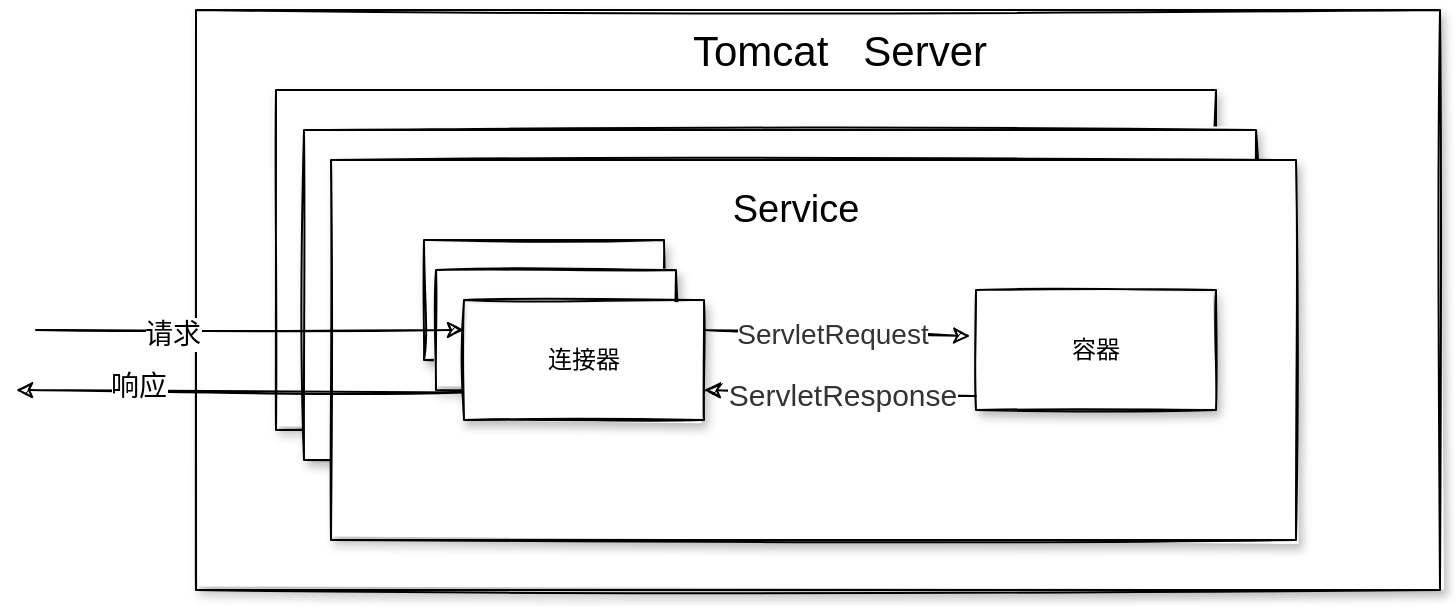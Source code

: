 <mxfile version="16.0.0" type="github" pages="4"><diagram id="9VxAXfSb56YUdfD67Ixk" name="Page-1"><mxGraphModel dx="1248" dy="654" grid="1" gridSize="10" guides="1" tooltips="1" connect="1" arrows="1" fold="1" page="1" pageScale="1" pageWidth="827" pageHeight="1169" math="0" shadow="0"><root><mxCell id="0"/><mxCell id="1" parent="0"/><mxCell id="FzGf9vucc3g5VFHMZguv-2" value="" style="rounded=0;whiteSpace=wrap;html=1;sketch=1;shadow=1;glass=0;" vertex="1" parent="1"><mxGeometry x="150" y="150" width="622" height="290" as="geometry"/></mxCell><mxCell id="FzGf9vucc3g5VFHMZguv-3" value="&lt;font style=&quot;font-size: 21px&quot;&gt;Tomcat&amp;nbsp; &amp;nbsp;Server&lt;/font&gt;" style="text;html=1;strokeColor=none;fillColor=none;align=center;verticalAlign=middle;whiteSpace=wrap;rounded=0;shadow=1;glass=0;sketch=1;" vertex="1" parent="1"><mxGeometry x="384" y="150" width="176" height="40" as="geometry"/></mxCell><mxCell id="FzGf9vucc3g5VFHMZguv-4" value="" style="rounded=0;whiteSpace=wrap;html=1;shadow=1;glass=0;sketch=1;" vertex="1" parent="1"><mxGeometry x="190" y="190" width="470" height="170" as="geometry"/></mxCell><mxCell id="FzGf9vucc3g5VFHMZguv-5" value="" style="rounded=0;whiteSpace=wrap;html=1;shadow=1;glass=0;sketch=1;" vertex="1" parent="1"><mxGeometry x="204" y="210" width="476" height="165" as="geometry"/></mxCell><mxCell id="FzGf9vucc3g5VFHMZguv-6" value="" style="rounded=0;whiteSpace=wrap;html=1;shadow=1;glass=0;sketch=1;" vertex="1" parent="1"><mxGeometry x="217.5" y="225" width="482.5" height="190" as="geometry"/></mxCell><mxCell id="FzGf9vucc3g5VFHMZguv-7" value="" style="rounded=0;whiteSpace=wrap;html=1;shadow=1;glass=0;sketch=1;" vertex="1" parent="1"><mxGeometry x="264" y="265" width="120" height="60" as="geometry"/></mxCell><mxCell id="FzGf9vucc3g5VFHMZguv-8" value="" style="rounded=0;whiteSpace=wrap;html=1;shadow=1;glass=0;sketch=1;" vertex="1" parent="1"><mxGeometry x="270" y="280" width="120" height="60" as="geometry"/></mxCell><mxCell id="FzGf9vucc3g5VFHMZguv-9" value="连接器" style="rounded=0;whiteSpace=wrap;html=1;shadow=1;glass=0;sketch=1;" vertex="1" parent="1"><mxGeometry x="284" y="295" width="120" height="60" as="geometry"/></mxCell><mxCell id="FzGf9vucc3g5VFHMZguv-10" value="容器" style="rounded=0;whiteSpace=wrap;html=1;shadow=1;glass=0;sketch=1;" vertex="1" parent="1"><mxGeometry x="540" y="290" width="120" height="60" as="geometry"/></mxCell><mxCell id="FzGf9vucc3g5VFHMZguv-11" value="" style="endArrow=classic;html=1;rounded=0;exitX=1;exitY=0.25;exitDx=0;exitDy=0;entryX=-0.024;entryY=0.383;entryDx=0;entryDy=0;sketch=1;entryPerimeter=0;" edge="1" parent="1" source="FzGf9vucc3g5VFHMZguv-9" target="FzGf9vucc3g5VFHMZguv-10"><mxGeometry width="50" height="50" relative="1" as="geometry"><mxPoint x="390" y="360" as="sourcePoint"/><mxPoint x="440" y="310" as="targetPoint"/></mxGeometry></mxCell><mxCell id="FzGf9vucc3g5VFHMZguv-14" value="&lt;span style=&quot;color: rgb(51 , 51 , 51) ; font-family: &amp;#34;pingfang sc&amp;#34; , &amp;#34;avenir&amp;#34; , &amp;#34;tahoma&amp;#34; , &amp;#34;arial&amp;#34; , &amp;#34;lantinghei sc&amp;#34; , &amp;#34;microsoft yahei&amp;#34; , &amp;#34;hiragino sans gb&amp;#34; , &amp;#34;microsoft sans serif&amp;#34; , &amp;#34;wenquanyi micro hei&amp;#34; , &amp;#34;helvetica&amp;#34; , sans-serif&quot;&gt;&lt;font style=&quot;font-size: 14px&quot;&gt;ServletRequest&lt;/font&gt;&lt;/span&gt;" style="edgeLabel;html=1;align=center;verticalAlign=middle;resizable=0;points=[];fontSize=21;" vertex="1" connectable="0" parent="FzGf9vucc3g5VFHMZguv-11"><mxGeometry x="-0.22" y="2" relative="1" as="geometry"><mxPoint x="12" as="offset"/></mxGeometry></mxCell><mxCell id="FzGf9vucc3g5VFHMZguv-12" value="" style="endArrow=classic;html=1;rounded=0;exitX=-0.001;exitY=0.883;exitDx=0;exitDy=0;exitPerimeter=0;sketch=1;entryX=1;entryY=0.75;entryDx=0;entryDy=0;" edge="1" parent="1" source="FzGf9vucc3g5VFHMZguv-10" target="FzGf9vucc3g5VFHMZguv-9"><mxGeometry width="50" height="50" relative="1" as="geometry"><mxPoint x="414" y="310" as="sourcePoint"/><mxPoint x="400" y="323" as="targetPoint"/></mxGeometry></mxCell><mxCell id="FzGf9vucc3g5VFHMZguv-15" value="&lt;span style=&quot;color: rgb(51 , 51 , 51) ; font-family: &amp;#34;pingfang sc&amp;#34; , &amp;#34;avenir&amp;#34; , &amp;#34;tahoma&amp;#34; , &amp;#34;arial&amp;#34; , &amp;#34;lantinghei sc&amp;#34; , &amp;#34;microsoft yahei&amp;#34; , &amp;#34;hiragino sans gb&amp;#34; , &amp;#34;microsoft sans serif&amp;#34; , &amp;#34;wenquanyi micro hei&amp;#34; , &amp;#34;helvetica&amp;#34; , sans-serif ; font-size: 15px&quot;&gt;ServletResponse&lt;/span&gt;" style="edgeLabel;html=1;align=center;verticalAlign=middle;resizable=0;points=[];fontSize=14;" vertex="1" connectable="0" parent="FzGf9vucc3g5VFHMZguv-12"><mxGeometry x="0.324" y="1" relative="1" as="geometry"><mxPoint x="23" as="offset"/></mxGeometry></mxCell><mxCell id="FzGf9vucc3g5VFHMZguv-18" value="" style="endArrow=classic;html=1;rounded=0;sketch=1;fontSize=14;entryX=0;entryY=0.25;entryDx=0;entryDy=0;" edge="1" parent="1" target="FzGf9vucc3g5VFHMZguv-9"><mxGeometry width="50" height="50" relative="1" as="geometry"><mxPoint x="70" y="310" as="sourcePoint"/><mxPoint x="60" y="210" as="targetPoint"/></mxGeometry></mxCell><mxCell id="FzGf9vucc3g5VFHMZguv-20" value="请求" style="edgeLabel;html=1;align=center;verticalAlign=middle;resizable=0;points=[];fontSize=14;" vertex="1" connectable="0" parent="FzGf9vucc3g5VFHMZguv-18"><mxGeometry x="-0.37" y="-2" relative="1" as="geometry"><mxPoint as="offset"/></mxGeometry></mxCell><mxCell id="FzGf9vucc3g5VFHMZguv-19" value="" style="endArrow=classic;html=1;rounded=0;sketch=1;fontSize=14;exitX=0.112;exitY=1.02;exitDx=0;exitDy=0;exitPerimeter=0;" edge="1" parent="1" source="FzGf9vucc3g5VFHMZguv-8"><mxGeometry width="50" height="50" relative="1" as="geometry"><mxPoint x="60" y="390" as="sourcePoint"/><mxPoint x="60" y="340" as="targetPoint"/></mxGeometry></mxCell><mxCell id="FzGf9vucc3g5VFHMZguv-21" value="响应" style="edgeLabel;html=1;align=center;verticalAlign=middle;resizable=0;points=[];fontSize=14;" vertex="1" connectable="0" parent="FzGf9vucc3g5VFHMZguv-19"><mxGeometry x="0.46" y="-3" relative="1" as="geometry"><mxPoint as="offset"/></mxGeometry></mxCell><mxCell id="FzGf9vucc3g5VFHMZguv-22" value="&lt;font style=&quot;font-size: 19px&quot;&gt;Service&lt;/font&gt;" style="text;html=1;strokeColor=none;fillColor=none;align=center;verticalAlign=middle;whiteSpace=wrap;rounded=0;shadow=1;glass=0;sketch=1;fontSize=14;" vertex="1" parent="1"><mxGeometry x="420" y="235" width="60" height="30" as="geometry"/></mxCell></root></mxGraphModel></diagram><diagram id="zyeDqOZow1XmqBmMqvXU" name="Page-2"><mxGraphModel dx="2075" dy="654" grid="1" gridSize="10" guides="1" tooltips="1" connect="1" arrows="1" fold="1" page="1" pageScale="1" pageWidth="827" pageHeight="1169" math="0" shadow="0"><root><mxCell id="tsskpIIUrPpBVN9ATj_Y-0"/><mxCell id="tsskpIIUrPpBVN9ATj_Y-1" parent="tsskpIIUrPpBVN9ATj_Y-0"/><mxCell id="tsskpIIUrPpBVN9ATj_Y-2" value="&lt;span style=&quot;white-space: pre&quot;&gt;&#9;&lt;/span&gt;&lt;span style=&quot;white-space: pre&quot;&gt;&#9;&lt;/span&gt;&amp;nbsp; &amp;nbsp; &amp;nbsp; &amp;nbsp; &amp;nbsp; &amp;nbsp; &amp;nbsp; &amp;nbsp; &amp;nbsp; Tomcat Request" style="rounded=0;whiteSpace=wrap;html=1;shadow=1;glass=0;sketch=1;fontSize=14;" vertex="1" parent="tsskpIIUrPpBVN9ATj_Y-1"><mxGeometry x="50" y="140" width="610" height="260" as="geometry"/></mxCell><mxCell id="tsskpIIUrPpBVN9ATj_Y-3" value="Socket" style="rounded=0;whiteSpace=wrap;html=1;shadow=1;glass=0;sketch=1;fontSize=14;" vertex="1" parent="tsskpIIUrPpBVN9ATj_Y-1"><mxGeometry x="70" y="190" width="300" height="170" as="geometry"/></mxCell><mxCell id="tsskpIIUrPpBVN9ATj_Y-4" value="&lt;span style=&quot;color: rgb(51 , 51 , 51) ; font-family: &amp;#34;open sans&amp;#34; , &amp;#34;clear sans&amp;#34; , &amp;#34;helvetica neue&amp;#34; , &amp;#34;helvetica&amp;#34; , &amp;#34;arial&amp;#34; , &amp;#34;segoe ui emoji&amp;#34; , sans-serif ; font-size: 16px ; background-color: rgb(255 , 255 , 255)&quot;&gt;Adapter&lt;/span&gt;" style="rounded=0;whiteSpace=wrap;html=1;shadow=1;glass=0;sketch=1;fontSize=14;" vertex="1" parent="tsskpIIUrPpBVN9ATj_Y-1"><mxGeometry x="480" y="220" width="130" height="120" as="geometry"/></mxCell><mxCell id="tsskpIIUrPpBVN9ATj_Y-5" value="&lt;h4 class=&quot;md-end-block md-heading md-focus&quot; style=&quot;box-sizing: border-box ; font-size: 1.25em ; margin-top: 1rem ; margin-bottom: 1rem ; position: relative ; line-height: 1.4 ; cursor: text ; color: rgb(51 , 51 , 51) ; font-family: &amp;#34;open sans&amp;#34; , &amp;#34;clear sans&amp;#34; , &amp;#34;helvetica neue&amp;#34; , &amp;#34;helvetica&amp;#34; , &amp;#34;arial&amp;#34; , &amp;#34;segoe ui emoji&amp;#34; , sans-serif&quot;&gt;&lt;span class=&quot;md-plain md-expand&quot; style=&quot;box-sizing: border-box&quot;&gt;Connector&lt;/span&gt;&lt;/h4&gt;" style="text;html=1;strokeColor=none;fillColor=none;align=center;verticalAlign=middle;whiteSpace=wrap;rounded=0;shadow=1;glass=0;sketch=1;fontSize=14;" vertex="1" parent="tsskpIIUrPpBVN9ATj_Y-1"><mxGeometry x="310" y="150" width="60" height="30" as="geometry"/></mxCell><mxCell id="tsskpIIUrPpBVN9ATj_Y-6" value="EndPoint" style="rounded=0;whiteSpace=wrap;html=1;shadow=1;glass=0;sketch=1;fontSize=14;" vertex="1" parent="tsskpIIUrPpBVN9ATj_Y-1"><mxGeometry x="95" y="250" width="90" height="70" as="geometry"/></mxCell><mxCell id="tsskpIIUrPpBVN9ATj_Y-7" value="&lt;span style=&quot;color: rgb(51 , 51 , 51) ; font-family: &amp;#34;open sans&amp;#34; , &amp;#34;clear sans&amp;#34; , &amp;#34;helvetica neue&amp;#34; , &amp;#34;helvetica&amp;#34; , &amp;#34;arial&amp;#34; , &amp;#34;segoe ui emoji&amp;#34; , sans-serif ; font-size: 16px ; background-color: rgb(255 , 255 , 255)&quot;&gt;Processor&lt;/span&gt;" style="rounded=0;whiteSpace=wrap;html=1;shadow=1;glass=0;sketch=1;fontSize=14;" vertex="1" parent="tsskpIIUrPpBVN9ATj_Y-1"><mxGeometry x="255" y="250" width="90" height="70" as="geometry"/></mxCell><mxCell id="tsskpIIUrPpBVN9ATj_Y-8" value="TCP/IP" style="text;html=1;strokeColor=none;fillColor=none;align=center;verticalAlign=middle;whiteSpace=wrap;rounded=0;shadow=1;glass=0;sketch=1;fontSize=14;" vertex="1" parent="tsskpIIUrPpBVN9ATj_Y-1"><mxGeometry x="105" y="220" width="60" height="30" as="geometry"/></mxCell><mxCell id="tsskpIIUrPpBVN9ATj_Y-10" value="&lt;span style=&quot;color: rgb(51 , 51 , 51) ; font-family: &amp;#34;open sans&amp;#34; , &amp;#34;clear sans&amp;#34; , &amp;#34;helvetica neue&amp;#34; , &amp;#34;helvetica&amp;#34; , &amp;#34;arial&amp;#34; , &amp;#34;segoe ui emoji&amp;#34; , sans-serif ; font-size: 16px ; background-color: rgb(255 , 255 , 255)&quot;&gt;ProtocolHandler&lt;/span&gt;" style="text;html=1;strokeColor=none;fillColor=none;align=center;verticalAlign=middle;whiteSpace=wrap;rounded=0;shadow=1;glass=0;sketch=1;fontSize=14;" vertex="1" parent="tsskpIIUrPpBVN9ATj_Y-1"><mxGeometry x="190" y="200" width="60" height="30" as="geometry"/></mxCell><mxCell id="tsskpIIUrPpBVN9ATj_Y-11" value="HTTP/AJP" style="text;html=1;strokeColor=none;fillColor=none;align=center;verticalAlign=middle;whiteSpace=wrap;rounded=0;shadow=1;glass=0;sketch=1;fontSize=14;" vertex="1" parent="tsskpIIUrPpBVN9ATj_Y-1"><mxGeometry x="270" y="220" width="60" height="30" as="geometry"/></mxCell><mxCell id="tsskpIIUrPpBVN9ATj_Y-16" value="" style="endArrow=classic;html=1;rounded=0;sketch=1;fontSize=14;" edge="1" parent="tsskpIIUrPpBVN9ATj_Y-1" source="tsskpIIUrPpBVN9ATj_Y-6"><mxGeometry width="50" height="50" relative="1" as="geometry"><mxPoint x="185" y="335" as="sourcePoint"/><mxPoint x="255.711" y="285" as="targetPoint"/></mxGeometry></mxCell><mxCell id="tsskpIIUrPpBVN9ATj_Y-18" value="" style="endArrow=classic;html=1;rounded=0;sketch=1;fontSize=14;entryX=0;entryY=0.5;entryDx=0;entryDy=0;exitX=1;exitY=0.5;exitDx=0;exitDy=0;" edge="1" parent="tsskpIIUrPpBVN9ATj_Y-1" source="tsskpIIUrPpBVN9ATj_Y-7" target="tsskpIIUrPpBVN9ATj_Y-4"><mxGeometry width="50" height="50" relative="1" as="geometry"><mxPoint x="350" y="310" as="sourcePoint"/><mxPoint x="400" y="260" as="targetPoint"/></mxGeometry></mxCell><mxCell id="tsskpIIUrPpBVN9ATj_Y-19" value="" style="endArrow=classic;html=1;rounded=0;sketch=1;fontSize=14;exitX=1;exitY=0.5;exitDx=0;exitDy=0;" edge="1" parent="tsskpIIUrPpBVN9ATj_Y-1" source="tsskpIIUrPpBVN9ATj_Y-4"><mxGeometry width="50" height="50" relative="1" as="geometry"><mxPoint x="620" y="310" as="sourcePoint"/><mxPoint x="780" y="280" as="targetPoint"/></mxGeometry></mxCell><mxCell id="tsskpIIUrPpBVN9ATj_Y-20" value="&lt;span style=&quot;color: rgb(51 , 51 , 51) ; font-family: &amp;#34;open sans&amp;#34; , &amp;#34;clear sans&amp;#34; , &amp;#34;helvetica neue&amp;#34; , &amp;#34;helvetica&amp;#34; , &amp;#34;arial&amp;#34; , &amp;#34;segoe ui emoji&amp;#34; , sans-serif ; font-size: 16px&quot;&gt;ServletRequest&lt;/span&gt;" style="edgeLabel;html=1;align=center;verticalAlign=middle;resizable=0;points=[];fontSize=14;" vertex="1" connectable="0" parent="tsskpIIUrPpBVN9ATj_Y-19"><mxGeometry x="-0.16" y="-2" relative="1" as="geometry"><mxPoint x="6" y="-2" as="offset"/></mxGeometry></mxCell><mxCell id="tsskpIIUrPpBVN9ATj_Y-21" value="" style="endArrow=classic;html=1;rounded=0;sketch=1;fontSize=14;" edge="1" parent="tsskpIIUrPpBVN9ATj_Y-1"><mxGeometry width="50" height="50" relative="1" as="geometry"><mxPoint y="270" as="sourcePoint"/><mxPoint x="70" y="270" as="targetPoint"/></mxGeometry></mxCell><mxCell id="tsskpIIUrPpBVN9ATj_Y-23" value="" style="endArrow=classic;html=1;rounded=0;sketch=1;fontSize=14;exitX=-0.009;exitY=0.697;exitDx=0;exitDy=0;exitPerimeter=0;" edge="1" parent="tsskpIIUrPpBVN9ATj_Y-1" source="tsskpIIUrPpBVN9ATj_Y-3"><mxGeometry width="50" height="50" relative="1" as="geometry"><mxPoint y="340" as="sourcePoint"/><mxPoint y="308" as="targetPoint"/></mxGeometry></mxCell><mxCell id="tsskpIIUrPpBVN9ATj_Y-24" value="请求" style="text;html=1;align=center;verticalAlign=middle;resizable=0;points=[];autosize=1;strokeColor=none;fillColor=none;fontSize=14;" vertex="1" parent="tsskpIIUrPpBVN9ATj_Y-1"><mxGeometry x="5" y="250" width="50" height="20" as="geometry"/></mxCell><mxCell id="tsskpIIUrPpBVN9ATj_Y-25" value="响应" style="text;html=1;align=center;verticalAlign=middle;resizable=0;points=[];autosize=1;strokeColor=none;fillColor=none;fontSize=14;" vertex="1" parent="tsskpIIUrPpBVN9ATj_Y-1"><mxGeometry x="7" y="290" width="50" height="20" as="geometry"/></mxCell></root></mxGraphModel></diagram><diagram id="6rxZ4m-IOtMNWe4BJCzY" name="Page-3"><mxGraphModel dx="1248" dy="654" grid="1" gridSize="10" guides="1" tooltips="1" connect="1" arrows="1" fold="1" page="1" pageScale="1" pageWidth="827" pageHeight="1169" math="0" shadow="0"><root><mxCell id="2o7r53CpD5TIVnIO1ajt-0"/><mxCell id="2o7r53CpD5TIVnIO1ajt-1" parent="2o7r53CpD5TIVnIO1ajt-0"/><mxCell id="2o7r53CpD5TIVnIO1ajt-2" value="" style="rounded=0;whiteSpace=wrap;html=1;shadow=0;glass=0;sketch=1;fontSize=14;" vertex="1" parent="2o7r53CpD5TIVnIO1ajt-1"><mxGeometry x="140" y="90" width="610" height="420" as="geometry"/></mxCell><mxCell id="2o7r53CpD5TIVnIO1ajt-3" value="&lt;b&gt;容器&lt;/b&gt;" style="text;html=1;strokeColor=none;fillColor=none;align=center;verticalAlign=middle;whiteSpace=wrap;rounded=0;shadow=1;glass=0;sketch=1;fontSize=14;" vertex="1" parent="2o7r53CpD5TIVnIO1ajt-1"><mxGeometry x="150" y="100" width="60" height="30" as="geometry"/></mxCell><mxCell id="2o7r53CpD5TIVnIO1ajt-4" value="" style="rounded=0;whiteSpace=wrap;html=1;shadow=0;glass=0;sketch=1;fontSize=14;" vertex="1" parent="2o7r53CpD5TIVnIO1ajt-1"><mxGeometry x="180" y="150" width="550" height="340" as="geometry"/></mxCell><mxCell id="2o7r53CpD5TIVnIO1ajt-5" value="&lt;b&gt;Engine&lt;/b&gt;" style="text;html=1;strokeColor=none;fillColor=none;align=center;verticalAlign=middle;whiteSpace=wrap;rounded=0;shadow=1;glass=0;sketch=1;fontSize=14;" vertex="1" parent="2o7r53CpD5TIVnIO1ajt-1"><mxGeometry x="200" y="170" width="60" height="30" as="geometry"/></mxCell><mxCell id="2o7r53CpD5TIVnIO1ajt-6" value="" style="rounded=0;whiteSpace=wrap;html=1;shadow=0;glass=0;sketch=1;fontSize=14;" vertex="1" parent="2o7r53CpD5TIVnIO1ajt-1"><mxGeometry x="220" y="220" width="430" height="220" as="geometry"/></mxCell><mxCell id="2o7r53CpD5TIVnIO1ajt-7" value="" style="rounded=0;whiteSpace=wrap;html=1;shadow=0;glass=0;sketch=1;fontSize=14;" vertex="1" parent="2o7r53CpD5TIVnIO1ajt-1"><mxGeometry x="230" y="230" width="450" height="230" as="geometry"/></mxCell><mxCell id="2o7r53CpD5TIVnIO1ajt-8" value="&lt;b&gt;Host&lt;/b&gt;" style="text;html=1;strokeColor=none;fillColor=none;align=center;verticalAlign=middle;whiteSpace=wrap;rounded=0;shadow=1;glass=0;sketch=1;fontSize=14;" vertex="1" parent="2o7r53CpD5TIVnIO1ajt-1"><mxGeometry x="240" y="250" width="60" height="30" as="geometry"/></mxCell><mxCell id="2o7r53CpD5TIVnIO1ajt-9" value="" style="rounded=0;whiteSpace=wrap;html=1;shadow=0;glass=0;sketch=1;fontSize=14;" vertex="1" parent="2o7r53CpD5TIVnIO1ajt-1"><mxGeometry x="250" y="280" width="370" height="130" as="geometry"/></mxCell><mxCell id="2o7r53CpD5TIVnIO1ajt-10" value="" style="rounded=0;whiteSpace=wrap;html=1;shadow=0;glass=0;sketch=1;fontSize=14;" vertex="1" parent="2o7r53CpD5TIVnIO1ajt-1"><mxGeometry x="265" y="290" width="380" height="140" as="geometry"/></mxCell><mxCell id="2o7r53CpD5TIVnIO1ajt-11" value="&lt;b&gt;Context&lt;/b&gt;" style="text;html=1;strokeColor=none;fillColor=none;align=center;verticalAlign=middle;whiteSpace=wrap;rounded=0;shadow=1;glass=0;sketch=1;fontSize=14;" vertex="1" parent="2o7r53CpD5TIVnIO1ajt-1"><mxGeometry x="280" y="300" width="60" height="30" as="geometry"/></mxCell><mxCell id="2o7r53CpD5TIVnIO1ajt-12" value="" style="rounded=0;whiteSpace=wrap;html=1;shadow=0;glass=0;sketch=1;fontSize=14;" vertex="1" parent="2o7r53CpD5TIVnIO1ajt-1"><mxGeometry x="294" y="330" width="286" height="70" as="geometry"/></mxCell><mxCell id="2o7r53CpD5TIVnIO1ajt-13" value="" style="rounded=0;whiteSpace=wrap;html=1;shadow=0;glass=0;sketch=1;fontSize=14;" vertex="1" parent="2o7r53CpD5TIVnIO1ajt-1"><mxGeometry x="312" y="340" width="286" height="70" as="geometry"/></mxCell><mxCell id="2o7r53CpD5TIVnIO1ajt-14" value="&lt;b&gt;Wrapper&lt;/b&gt;" style="text;html=1;strokeColor=none;fillColor=none;align=center;verticalAlign=middle;whiteSpace=wrap;rounded=0;shadow=1;glass=0;sketch=1;fontSize=14;" vertex="1" parent="2o7r53CpD5TIVnIO1ajt-1"><mxGeometry x="320" y="350" width="60" height="30" as="geometry"/></mxCell><mxCell id="2o7r53CpD5TIVnIO1ajt-15" value="Servlet" style="text;html=1;strokeColor=none;fillColor=none;align=center;verticalAlign=middle;whiteSpace=wrap;rounded=0;shadow=1;glass=0;sketch=1;fontSize=14;" vertex="1" parent="2o7r53CpD5TIVnIO1ajt-1"><mxGeometry x="460" y="370" width="60" height="30" as="geometry"/></mxCell></root></mxGraphModel></diagram><diagram id="bUAWxVmNciV8ZSuzUxm1" name="Page-4"><mxGraphModel dx="1248" dy="654" grid="1" gridSize="10" guides="1" tooltips="1" connect="1" arrows="1" fold="1" page="1" pageScale="1" pageWidth="827" pageHeight="1169" math="0" shadow="0"><root><mxCell id="7G_qxeB5auAjUnHoluaL-0"/><mxCell id="7G_qxeB5auAjUnHoluaL-1" parent="7G_qxeB5auAjUnHoluaL-0"/><mxCell id="7G_qxeB5auAjUnHoluaL-2" value="" style="rounded=0;whiteSpace=wrap;html=1;shadow=0;glass=0;sketch=1;fontSize=14;" vertex="1" parent="7G_qxeB5auAjUnHoluaL-1"><mxGeometry x="144" y="40" width="726" height="710" as="geometry"/></mxCell><mxCell id="7G_qxeB5auAjUnHoluaL-3" value="" style="rounded=0;whiteSpace=wrap;html=1;shadow=0;glass=0;sketch=1;fontSize=14;" vertex="1" parent="7G_qxeB5auAjUnHoluaL-1"><mxGeometry x="180" y="80" width="540" height="130" as="geometry"/></mxCell><mxCell id="7G_qxeB5auAjUnHoluaL-8" value="" style="rounded=1;whiteSpace=wrap;html=1;shadow=0;glass=0;sketch=1;fontSize=14;" vertex="1" parent="7G_qxeB5auAjUnHoluaL-1"><mxGeometry x="210" y="115" width="480" height="85" as="geometry"/></mxCell><mxCell id="7G_qxeB5auAjUnHoluaL-9" value="&lt;span style=&quot;color: rgb(51 , 51 , 51) ; font-family: &amp;#34;open sans&amp;#34; , &amp;#34;clear sans&amp;#34; , &amp;#34;helvetica neue&amp;#34; , &amp;#34;helvetica&amp;#34; , &amp;#34;arial&amp;#34; , &amp;#34;segoe ui emoji&amp;#34; , sans-serif ; font-size: 16px ; background-color: rgb(255 , 255 , 255)&quot;&gt;Pipeline&lt;/span&gt;" style="text;html=1;strokeColor=none;fillColor=none;align=center;verticalAlign=middle;whiteSpace=wrap;rounded=0;shadow=0;glass=0;sketch=1;fontSize=14;" vertex="1" parent="7G_qxeB5auAjUnHoluaL-1"><mxGeometry x="414" y="120" width="60" height="30" as="geometry"/></mxCell><mxCell id="7G_qxeB5auAjUnHoluaL-12" style="edgeStyle=orthogonalEdgeStyle;rounded=0;sketch=1;orthogonalLoop=1;jettySize=auto;html=1;exitX=1;exitY=0.5;exitDx=0;exitDy=0;fontSize=14;" edge="1" parent="7G_qxeB5auAjUnHoluaL-1" source="7G_qxeB5auAjUnHoluaL-10" target="7G_qxeB5auAjUnHoluaL-11"><mxGeometry relative="1" as="geometry"/></mxCell><mxCell id="7G_qxeB5auAjUnHoluaL-10" value="" style="rounded=0;whiteSpace=wrap;html=1;shadow=0;glass=0;sketch=1;fontSize=14;" vertex="1" parent="7G_qxeB5auAjUnHoluaL-1"><mxGeometry x="240" y="150" width="60" height="40" as="geometry"/></mxCell><mxCell id="7G_qxeB5auAjUnHoluaL-15" value="" style="edgeStyle=orthogonalEdgeStyle;rounded=0;sketch=1;orthogonalLoop=1;jettySize=auto;html=1;fontSize=14;" edge="1" parent="7G_qxeB5auAjUnHoluaL-1" source="7G_qxeB5auAjUnHoluaL-11" target="7G_qxeB5auAjUnHoluaL-14"><mxGeometry relative="1" as="geometry"/></mxCell><mxCell id="7G_qxeB5auAjUnHoluaL-11" value="" style="rounded=0;whiteSpace=wrap;html=1;shadow=0;glass=0;sketch=1;fontSize=14;" vertex="1" parent="7G_qxeB5auAjUnHoluaL-1"><mxGeometry x="330" y="150" width="60" height="40" as="geometry"/></mxCell><mxCell id="7G_qxeB5auAjUnHoluaL-17" value="" style="edgeStyle=orthogonalEdgeStyle;rounded=0;sketch=1;orthogonalLoop=1;jettySize=auto;html=1;fontSize=14;" edge="1" parent="7G_qxeB5auAjUnHoluaL-1" source="7G_qxeB5auAjUnHoluaL-14" target="7G_qxeB5auAjUnHoluaL-16"><mxGeometry relative="1" as="geometry"/></mxCell><mxCell id="7G_qxeB5auAjUnHoluaL-14" value="" style="rounded=0;whiteSpace=wrap;html=1;shadow=0;glass=0;sketch=1;fontSize=14;" vertex="1" parent="7G_qxeB5auAjUnHoluaL-1"><mxGeometry x="414" y="150" width="60" height="40" as="geometry"/></mxCell><mxCell id="7G_qxeB5auAjUnHoluaL-19" value="" style="edgeStyle=orthogonalEdgeStyle;rounded=0;sketch=1;orthogonalLoop=1;jettySize=auto;html=1;fontSize=14;" edge="1" parent="7G_qxeB5auAjUnHoluaL-1" source="7G_qxeB5auAjUnHoluaL-16" target="7G_qxeB5auAjUnHoluaL-18"><mxGeometry relative="1" as="geometry"/></mxCell><mxCell id="7G_qxeB5auAjUnHoluaL-16" value="" style="rounded=0;whiteSpace=wrap;html=1;shadow=0;glass=0;sketch=1;fontSize=14;" vertex="1" parent="7G_qxeB5auAjUnHoluaL-1"><mxGeometry x="510" y="150" width="60" height="40" as="geometry"/></mxCell><mxCell id="7G_qxeB5auAjUnHoluaL-18" value="Base" style="rounded=0;whiteSpace=wrap;html=1;shadow=0;glass=0;sketch=1;fontSize=14;" vertex="1" parent="7G_qxeB5auAjUnHoluaL-1"><mxGeometry x="610" y="150" width="60" height="40" as="geometry"/></mxCell><mxCell id="7G_qxeB5auAjUnHoluaL-27" value="" style="rounded=0;whiteSpace=wrap;html=1;shadow=0;glass=0;sketch=1;fontSize=14;" vertex="1" parent="7G_qxeB5auAjUnHoluaL-1"><mxGeometry x="180" y="240" width="540" height="130" as="geometry"/></mxCell><mxCell id="7G_qxeB5auAjUnHoluaL-28" value="" style="rounded=1;whiteSpace=wrap;html=1;shadow=0;glass=0;sketch=1;fontSize=14;" vertex="1" parent="7G_qxeB5auAjUnHoluaL-1"><mxGeometry x="210" y="275" width="480" height="85" as="geometry"/></mxCell><mxCell id="7G_qxeB5auAjUnHoluaL-29" value="&lt;span style=&quot;color: rgb(51 , 51 , 51) ; font-family: &amp;#34;open sans&amp;#34; , &amp;#34;clear sans&amp;#34; , &amp;#34;helvetica neue&amp;#34; , &amp;#34;helvetica&amp;#34; , &amp;#34;arial&amp;#34; , &amp;#34;segoe ui emoji&amp;#34; , sans-serif ; font-size: 16px ; background-color: rgb(255 , 255 , 255)&quot;&gt;Pipeline&lt;/span&gt;" style="text;html=1;strokeColor=none;fillColor=none;align=center;verticalAlign=middle;whiteSpace=wrap;rounded=0;shadow=0;glass=0;sketch=1;fontSize=14;" vertex="1" parent="7G_qxeB5auAjUnHoluaL-1"><mxGeometry x="414" y="280" width="60" height="30" as="geometry"/></mxCell><mxCell id="7G_qxeB5auAjUnHoluaL-30" style="edgeStyle=orthogonalEdgeStyle;rounded=0;sketch=1;orthogonalLoop=1;jettySize=auto;html=1;exitX=1;exitY=0.5;exitDx=0;exitDy=0;fontSize=14;" edge="1" parent="7G_qxeB5auAjUnHoluaL-1" source="7G_qxeB5auAjUnHoluaL-31" target="7G_qxeB5auAjUnHoluaL-33"><mxGeometry relative="1" as="geometry"/></mxCell><mxCell id="7G_qxeB5auAjUnHoluaL-31" value="" style="rounded=0;whiteSpace=wrap;html=1;shadow=0;glass=0;sketch=1;fontSize=14;" vertex="1" parent="7G_qxeB5auAjUnHoluaL-1"><mxGeometry x="240" y="310" width="60" height="40" as="geometry"/></mxCell><mxCell id="7G_qxeB5auAjUnHoluaL-32" value="" style="edgeStyle=orthogonalEdgeStyle;rounded=0;sketch=1;orthogonalLoop=1;jettySize=auto;html=1;fontSize=14;" edge="1" parent="7G_qxeB5auAjUnHoluaL-1" source="7G_qxeB5auAjUnHoluaL-33" target="7G_qxeB5auAjUnHoluaL-35"><mxGeometry relative="1" as="geometry"/></mxCell><mxCell id="7G_qxeB5auAjUnHoluaL-33" value="" style="rounded=0;whiteSpace=wrap;html=1;shadow=0;glass=0;sketch=1;fontSize=14;" vertex="1" parent="7G_qxeB5auAjUnHoluaL-1"><mxGeometry x="330" y="310" width="60" height="40" as="geometry"/></mxCell><mxCell id="7G_qxeB5auAjUnHoluaL-34" value="" style="edgeStyle=orthogonalEdgeStyle;rounded=0;sketch=1;orthogonalLoop=1;jettySize=auto;html=1;fontSize=14;" edge="1" parent="7G_qxeB5auAjUnHoluaL-1" source="7G_qxeB5auAjUnHoluaL-35" target="7G_qxeB5auAjUnHoluaL-37"><mxGeometry relative="1" as="geometry"/></mxCell><mxCell id="7G_qxeB5auAjUnHoluaL-35" value="" style="rounded=0;whiteSpace=wrap;html=1;shadow=0;glass=0;sketch=1;fontSize=14;" vertex="1" parent="7G_qxeB5auAjUnHoluaL-1"><mxGeometry x="414" y="310" width="60" height="40" as="geometry"/></mxCell><mxCell id="7G_qxeB5auAjUnHoluaL-36" value="" style="edgeStyle=orthogonalEdgeStyle;rounded=0;sketch=1;orthogonalLoop=1;jettySize=auto;html=1;fontSize=14;" edge="1" parent="7G_qxeB5auAjUnHoluaL-1" source="7G_qxeB5auAjUnHoluaL-37" target="7G_qxeB5auAjUnHoluaL-38"><mxGeometry relative="1" as="geometry"/></mxCell><mxCell id="7G_qxeB5auAjUnHoluaL-37" value="" style="rounded=0;whiteSpace=wrap;html=1;shadow=0;glass=0;sketch=1;fontSize=14;" vertex="1" parent="7G_qxeB5auAjUnHoluaL-1"><mxGeometry x="510" y="310" width="60" height="40" as="geometry"/></mxCell><mxCell id="7G_qxeB5auAjUnHoluaL-38" value="Base" style="rounded=0;whiteSpace=wrap;html=1;shadow=0;glass=0;sketch=1;fontSize=14;" vertex="1" parent="7G_qxeB5auAjUnHoluaL-1"><mxGeometry x="610" y="310" width="60" height="40" as="geometry"/></mxCell><mxCell id="7G_qxeB5auAjUnHoluaL-39" value="" style="rounded=0;whiteSpace=wrap;html=1;shadow=0;glass=0;sketch=1;fontSize=14;" vertex="1" parent="7G_qxeB5auAjUnHoluaL-1"><mxGeometry x="180" y="400" width="540" height="130" as="geometry"/></mxCell><mxCell id="7G_qxeB5auAjUnHoluaL-40" value="" style="rounded=1;whiteSpace=wrap;html=1;shadow=0;glass=0;sketch=1;fontSize=14;" vertex="1" parent="7G_qxeB5auAjUnHoluaL-1"><mxGeometry x="210" y="435" width="480" height="85" as="geometry"/></mxCell><mxCell id="7G_qxeB5auAjUnHoluaL-41" value="&lt;span style=&quot;color: rgb(51 , 51 , 51) ; font-family: &amp;#34;open sans&amp;#34; , &amp;#34;clear sans&amp;#34; , &amp;#34;helvetica neue&amp;#34; , &amp;#34;helvetica&amp;#34; , &amp;#34;arial&amp;#34; , &amp;#34;segoe ui emoji&amp;#34; , sans-serif ; font-size: 16px ; background-color: rgb(255 , 255 , 255)&quot;&gt;Pipeline&lt;/span&gt;" style="text;html=1;strokeColor=none;fillColor=none;align=center;verticalAlign=middle;whiteSpace=wrap;rounded=0;shadow=0;glass=0;sketch=1;fontSize=14;" vertex="1" parent="7G_qxeB5auAjUnHoluaL-1"><mxGeometry x="414" y="440" width="60" height="30" as="geometry"/></mxCell><mxCell id="7G_qxeB5auAjUnHoluaL-42" style="edgeStyle=orthogonalEdgeStyle;rounded=0;sketch=1;orthogonalLoop=1;jettySize=auto;html=1;exitX=1;exitY=0.5;exitDx=0;exitDy=0;fontSize=14;" edge="1" parent="7G_qxeB5auAjUnHoluaL-1" source="7G_qxeB5auAjUnHoluaL-43" target="7G_qxeB5auAjUnHoluaL-45"><mxGeometry relative="1" as="geometry"/></mxCell><mxCell id="7G_qxeB5auAjUnHoluaL-43" value="" style="rounded=0;whiteSpace=wrap;html=1;shadow=0;glass=0;sketch=1;fontSize=14;" vertex="1" parent="7G_qxeB5auAjUnHoluaL-1"><mxGeometry x="240" y="470" width="60" height="40" as="geometry"/></mxCell><mxCell id="7G_qxeB5auAjUnHoluaL-44" value="" style="edgeStyle=orthogonalEdgeStyle;rounded=0;sketch=1;orthogonalLoop=1;jettySize=auto;html=1;fontSize=14;" edge="1" parent="7G_qxeB5auAjUnHoluaL-1" source="7G_qxeB5auAjUnHoluaL-45" target="7G_qxeB5auAjUnHoluaL-47"><mxGeometry relative="1" as="geometry"/></mxCell><mxCell id="7G_qxeB5auAjUnHoluaL-45" value="" style="rounded=0;whiteSpace=wrap;html=1;shadow=0;glass=0;sketch=1;fontSize=14;" vertex="1" parent="7G_qxeB5auAjUnHoluaL-1"><mxGeometry x="330" y="470" width="60" height="40" as="geometry"/></mxCell><mxCell id="7G_qxeB5auAjUnHoluaL-46" value="" style="edgeStyle=orthogonalEdgeStyle;rounded=0;sketch=1;orthogonalLoop=1;jettySize=auto;html=1;fontSize=14;" edge="1" parent="7G_qxeB5auAjUnHoluaL-1" source="7G_qxeB5auAjUnHoluaL-47" target="7G_qxeB5auAjUnHoluaL-49"><mxGeometry relative="1" as="geometry"/></mxCell><mxCell id="7G_qxeB5auAjUnHoluaL-47" value="" style="rounded=0;whiteSpace=wrap;html=1;shadow=0;glass=0;sketch=1;fontSize=14;" vertex="1" parent="7G_qxeB5auAjUnHoluaL-1"><mxGeometry x="414" y="470" width="60" height="40" as="geometry"/></mxCell><mxCell id="7G_qxeB5auAjUnHoluaL-48" value="" style="edgeStyle=orthogonalEdgeStyle;rounded=0;sketch=1;orthogonalLoop=1;jettySize=auto;html=1;fontSize=14;" edge="1" parent="7G_qxeB5auAjUnHoluaL-1" source="7G_qxeB5auAjUnHoluaL-49" target="7G_qxeB5auAjUnHoluaL-50"><mxGeometry relative="1" as="geometry"/></mxCell><mxCell id="7G_qxeB5auAjUnHoluaL-49" value="" style="rounded=0;whiteSpace=wrap;html=1;shadow=0;glass=0;sketch=1;fontSize=14;" vertex="1" parent="7G_qxeB5auAjUnHoluaL-1"><mxGeometry x="510" y="470" width="60" height="40" as="geometry"/></mxCell><mxCell id="7G_qxeB5auAjUnHoluaL-50" value="Base" style="rounded=0;whiteSpace=wrap;html=1;shadow=0;glass=0;sketch=1;fontSize=14;" vertex="1" parent="7G_qxeB5auAjUnHoluaL-1"><mxGeometry x="610" y="470" width="60" height="40" as="geometry"/></mxCell><mxCell id="7G_qxeB5auAjUnHoluaL-51" value="" style="rounded=0;whiteSpace=wrap;html=1;shadow=0;glass=0;sketch=1;fontSize=14;" vertex="1" parent="7G_qxeB5auAjUnHoluaL-1"><mxGeometry x="180" y="560" width="540" height="130" as="geometry"/></mxCell><mxCell id="7G_qxeB5auAjUnHoluaL-52" value="" style="rounded=1;whiteSpace=wrap;html=1;shadow=0;glass=0;sketch=1;fontSize=14;" vertex="1" parent="7G_qxeB5auAjUnHoluaL-1"><mxGeometry x="210" y="595" width="480" height="85" as="geometry"/></mxCell><mxCell id="7G_qxeB5auAjUnHoluaL-53" value="&lt;span style=&quot;color: rgb(51 , 51 , 51) ; font-family: &amp;#34;open sans&amp;#34; , &amp;#34;clear sans&amp;#34; , &amp;#34;helvetica neue&amp;#34; , &amp;#34;helvetica&amp;#34; , &amp;#34;arial&amp;#34; , &amp;#34;segoe ui emoji&amp;#34; , sans-serif ; font-size: 16px ; background-color: rgb(255 , 255 , 255)&quot;&gt;Pipeline&lt;/span&gt;" style="text;html=1;strokeColor=none;fillColor=none;align=center;verticalAlign=middle;whiteSpace=wrap;rounded=0;shadow=0;glass=0;sketch=1;fontSize=14;" vertex="1" parent="7G_qxeB5auAjUnHoluaL-1"><mxGeometry x="414" y="600" width="60" height="30" as="geometry"/></mxCell><mxCell id="7G_qxeB5auAjUnHoluaL-54" style="edgeStyle=orthogonalEdgeStyle;rounded=0;sketch=1;orthogonalLoop=1;jettySize=auto;html=1;exitX=1;exitY=0.5;exitDx=0;exitDy=0;fontSize=14;" edge="1" parent="7G_qxeB5auAjUnHoluaL-1" source="7G_qxeB5auAjUnHoluaL-55" target="7G_qxeB5auAjUnHoluaL-57"><mxGeometry relative="1" as="geometry"/></mxCell><mxCell id="7G_qxeB5auAjUnHoluaL-55" value="" style="rounded=0;whiteSpace=wrap;html=1;shadow=0;glass=0;sketch=1;fontSize=14;" vertex="1" parent="7G_qxeB5auAjUnHoluaL-1"><mxGeometry x="240" y="630" width="60" height="40" as="geometry"/></mxCell><mxCell id="7G_qxeB5auAjUnHoluaL-56" value="" style="edgeStyle=orthogonalEdgeStyle;rounded=0;sketch=1;orthogonalLoop=1;jettySize=auto;html=1;fontSize=14;" edge="1" parent="7G_qxeB5auAjUnHoluaL-1" source="7G_qxeB5auAjUnHoluaL-57" target="7G_qxeB5auAjUnHoluaL-59"><mxGeometry relative="1" as="geometry"/></mxCell><mxCell id="7G_qxeB5auAjUnHoluaL-57" value="" style="rounded=0;whiteSpace=wrap;html=1;shadow=0;glass=0;sketch=1;fontSize=14;" vertex="1" parent="7G_qxeB5auAjUnHoluaL-1"><mxGeometry x="330" y="630" width="60" height="40" as="geometry"/></mxCell><mxCell id="7G_qxeB5auAjUnHoluaL-58" value="" style="edgeStyle=orthogonalEdgeStyle;rounded=0;sketch=1;orthogonalLoop=1;jettySize=auto;html=1;fontSize=14;" edge="1" parent="7G_qxeB5auAjUnHoluaL-1" source="7G_qxeB5auAjUnHoluaL-59" target="7G_qxeB5auAjUnHoluaL-61"><mxGeometry relative="1" as="geometry"/></mxCell><mxCell id="7G_qxeB5auAjUnHoluaL-59" value="" style="rounded=0;whiteSpace=wrap;html=1;shadow=0;glass=0;sketch=1;fontSize=14;" vertex="1" parent="7G_qxeB5auAjUnHoluaL-1"><mxGeometry x="414" y="630" width="60" height="40" as="geometry"/></mxCell><mxCell id="7G_qxeB5auAjUnHoluaL-60" value="" style="edgeStyle=orthogonalEdgeStyle;rounded=0;sketch=1;orthogonalLoop=1;jettySize=auto;html=1;fontSize=14;" edge="1" parent="7G_qxeB5auAjUnHoluaL-1" source="7G_qxeB5auAjUnHoluaL-61" target="7G_qxeB5auAjUnHoluaL-62"><mxGeometry relative="1" as="geometry"/></mxCell><mxCell id="7G_qxeB5auAjUnHoluaL-61" value="" style="rounded=0;whiteSpace=wrap;html=1;shadow=0;glass=0;sketch=1;fontSize=14;" vertex="1" parent="7G_qxeB5auAjUnHoluaL-1"><mxGeometry x="510" y="630" width="60" height="40" as="geometry"/></mxCell><mxCell id="7G_qxeB5auAjUnHoluaL-62" value="Base" style="rounded=0;whiteSpace=wrap;html=1;shadow=0;glass=0;sketch=1;fontSize=14;" vertex="1" parent="7G_qxeB5auAjUnHoluaL-1"><mxGeometry x="610" y="630" width="60" height="40" as="geometry"/></mxCell><mxCell id="7G_qxeB5auAjUnHoluaL-63" style="edgeStyle=orthogonalEdgeStyle;rounded=0;sketch=1;orthogonalLoop=1;jettySize=auto;html=1;exitX=0.5;exitY=1;exitDx=0;exitDy=0;fontSize=14;" edge="1" parent="7G_qxeB5auAjUnHoluaL-1" source="7G_qxeB5auAjUnHoluaL-2" target="7G_qxeB5auAjUnHoluaL-2"><mxGeometry relative="1" as="geometry"/></mxCell><mxCell id="7G_qxeB5auAjUnHoluaL-66" value="&lt;b&gt;Engine&lt;/b&gt;" style="text;html=1;strokeColor=none;fillColor=none;align=center;verticalAlign=middle;whiteSpace=wrap;rounded=0;shadow=0;glass=0;sketch=1;fontSize=14;" vertex="1" parent="7G_qxeB5auAjUnHoluaL-1"><mxGeometry x="190" y="85" width="60" height="30" as="geometry"/></mxCell><mxCell id="7G_qxeB5auAjUnHoluaL-67" value="&lt;b&gt;Host&lt;/b&gt;" style="text;html=1;strokeColor=none;fillColor=none;align=center;verticalAlign=middle;whiteSpace=wrap;rounded=0;shadow=0;glass=0;sketch=1;fontSize=14;" vertex="1" parent="7G_qxeB5auAjUnHoluaL-1"><mxGeometry x="190" y="245" width="60" height="30" as="geometry"/></mxCell><mxCell id="7G_qxeB5auAjUnHoluaL-68" value="&lt;b&gt;Context&lt;/b&gt;" style="text;html=1;strokeColor=none;fillColor=none;align=center;verticalAlign=middle;whiteSpace=wrap;rounded=0;shadow=0;glass=0;sketch=1;fontSize=14;" vertex="1" parent="7G_qxeB5auAjUnHoluaL-1"><mxGeometry x="190" y="405" width="60" height="30" as="geometry"/></mxCell><mxCell id="7G_qxeB5auAjUnHoluaL-69" value="&lt;b&gt;Wrapper&lt;/b&gt;" style="text;html=1;strokeColor=none;fillColor=none;align=center;verticalAlign=middle;whiteSpace=wrap;rounded=0;shadow=0;glass=0;sketch=1;fontSize=14;" vertex="1" parent="7G_qxeB5auAjUnHoluaL-1"><mxGeometry x="190" y="565" width="60" height="30" as="geometry"/></mxCell><mxCell id="7G_qxeB5auAjUnHoluaL-70" value="" style="endArrow=classic;html=1;rounded=0;sketch=1;fontSize=14;entryX=0.376;entryY=-0.039;entryDx=0;entryDy=0;entryPerimeter=0;exitX=0.5;exitY=1;exitDx=0;exitDy=0;" edge="1" parent="7G_qxeB5auAjUnHoluaL-1" source="7G_qxeB5auAjUnHoluaL-18" target="7G_qxeB5auAjUnHoluaL-31"><mxGeometry width="50" height="50" relative="1" as="geometry"><mxPoint x="640" y="220" as="sourcePoint"/><mxPoint x="690" y="170" as="targetPoint"/></mxGeometry></mxCell><mxCell id="7G_qxeB5auAjUnHoluaL-71" value="" style="endArrow=classic;html=1;rounded=0;sketch=1;fontSize=14;entryX=0.376;entryY=-0.039;entryDx=0;entryDy=0;entryPerimeter=0;exitX=0.5;exitY=1;exitDx=0;exitDy=0;" edge="1" parent="7G_qxeB5auAjUnHoluaL-1"><mxGeometry width="50" height="50" relative="1" as="geometry"><mxPoint x="637.44" y="351.56" as="sourcePoint"/><mxPoint x="260.0" y="470.0" as="targetPoint"/></mxGeometry></mxCell><mxCell id="7G_qxeB5auAjUnHoluaL-72" value="" style="endArrow=classic;html=1;rounded=0;sketch=1;fontSize=14;entryX=0.376;entryY=-0.039;entryDx=0;entryDy=0;entryPerimeter=0;exitX=0.5;exitY=1;exitDx=0;exitDy=0;" edge="1" parent="7G_qxeB5auAjUnHoluaL-1"><mxGeometry width="50" height="50" relative="1" as="geometry"><mxPoint x="647.44" y="510.0" as="sourcePoint"/><mxPoint x="270" y="628.44" as="targetPoint"/></mxGeometry></mxCell><mxCell id="7G_qxeB5auAjUnHoluaL-74" value="" style="endArrow=classic;html=1;rounded=0;sketch=1;fontSize=14;exitX=1.043;exitY=0.423;exitDx=0;exitDy=0;exitPerimeter=0;" edge="1" parent="7G_qxeB5auAjUnHoluaL-1" source="7G_qxeB5auAjUnHoluaL-75" target="7G_qxeB5auAjUnHoluaL-10"><mxGeometry width="50" height="50" relative="1" as="geometry"><mxPoint x="60" y="170" as="sourcePoint"/><mxPoint x="70" y="150" as="targetPoint"/></mxGeometry></mxCell><mxCell id="7G_qxeB5auAjUnHoluaL-75" value="&lt;b&gt;&lt;font style=&quot;font-size: 22px&quot;&gt;连接器&lt;/font&gt;&lt;/b&gt;" style="text;html=1;align=center;verticalAlign=middle;resizable=0;points=[];autosize=1;strokeColor=none;fillColor=none;fontSize=14;" vertex="1" parent="7G_qxeB5auAjUnHoluaL-1"><mxGeometry x="10" y="160" width="80" height="20" as="geometry"/></mxCell><mxCell id="7G_qxeB5auAjUnHoluaL-76" value="Servlet" style="rounded=0;whiteSpace=wrap;html=1;shadow=0;glass=0;sketch=1;fontSize=22;" vertex="1" parent="7G_qxeB5auAjUnHoluaL-1"><mxGeometry x="740" y="620" width="100" height="60" as="geometry"/></mxCell><mxCell id="7G_qxeB5auAjUnHoluaL-77" value="" style="endArrow=classic;html=1;rounded=0;sketch=1;fontSize=22;entryX=0.016;entryY=0.383;entryDx=0;entryDy=0;exitX=1.007;exitY=0.597;exitDx=0;exitDy=0;exitPerimeter=0;entryPerimeter=0;" edge="1" parent="7G_qxeB5auAjUnHoluaL-1" source="7G_qxeB5auAjUnHoluaL-52" target="7G_qxeB5auAjUnHoluaL-76"><mxGeometry width="50" height="50" relative="1" as="geometry"><mxPoint x="690" y="680" as="sourcePoint"/><mxPoint x="740" y="630" as="targetPoint"/></mxGeometry></mxCell></root></mxGraphModel></diagram></mxfile>